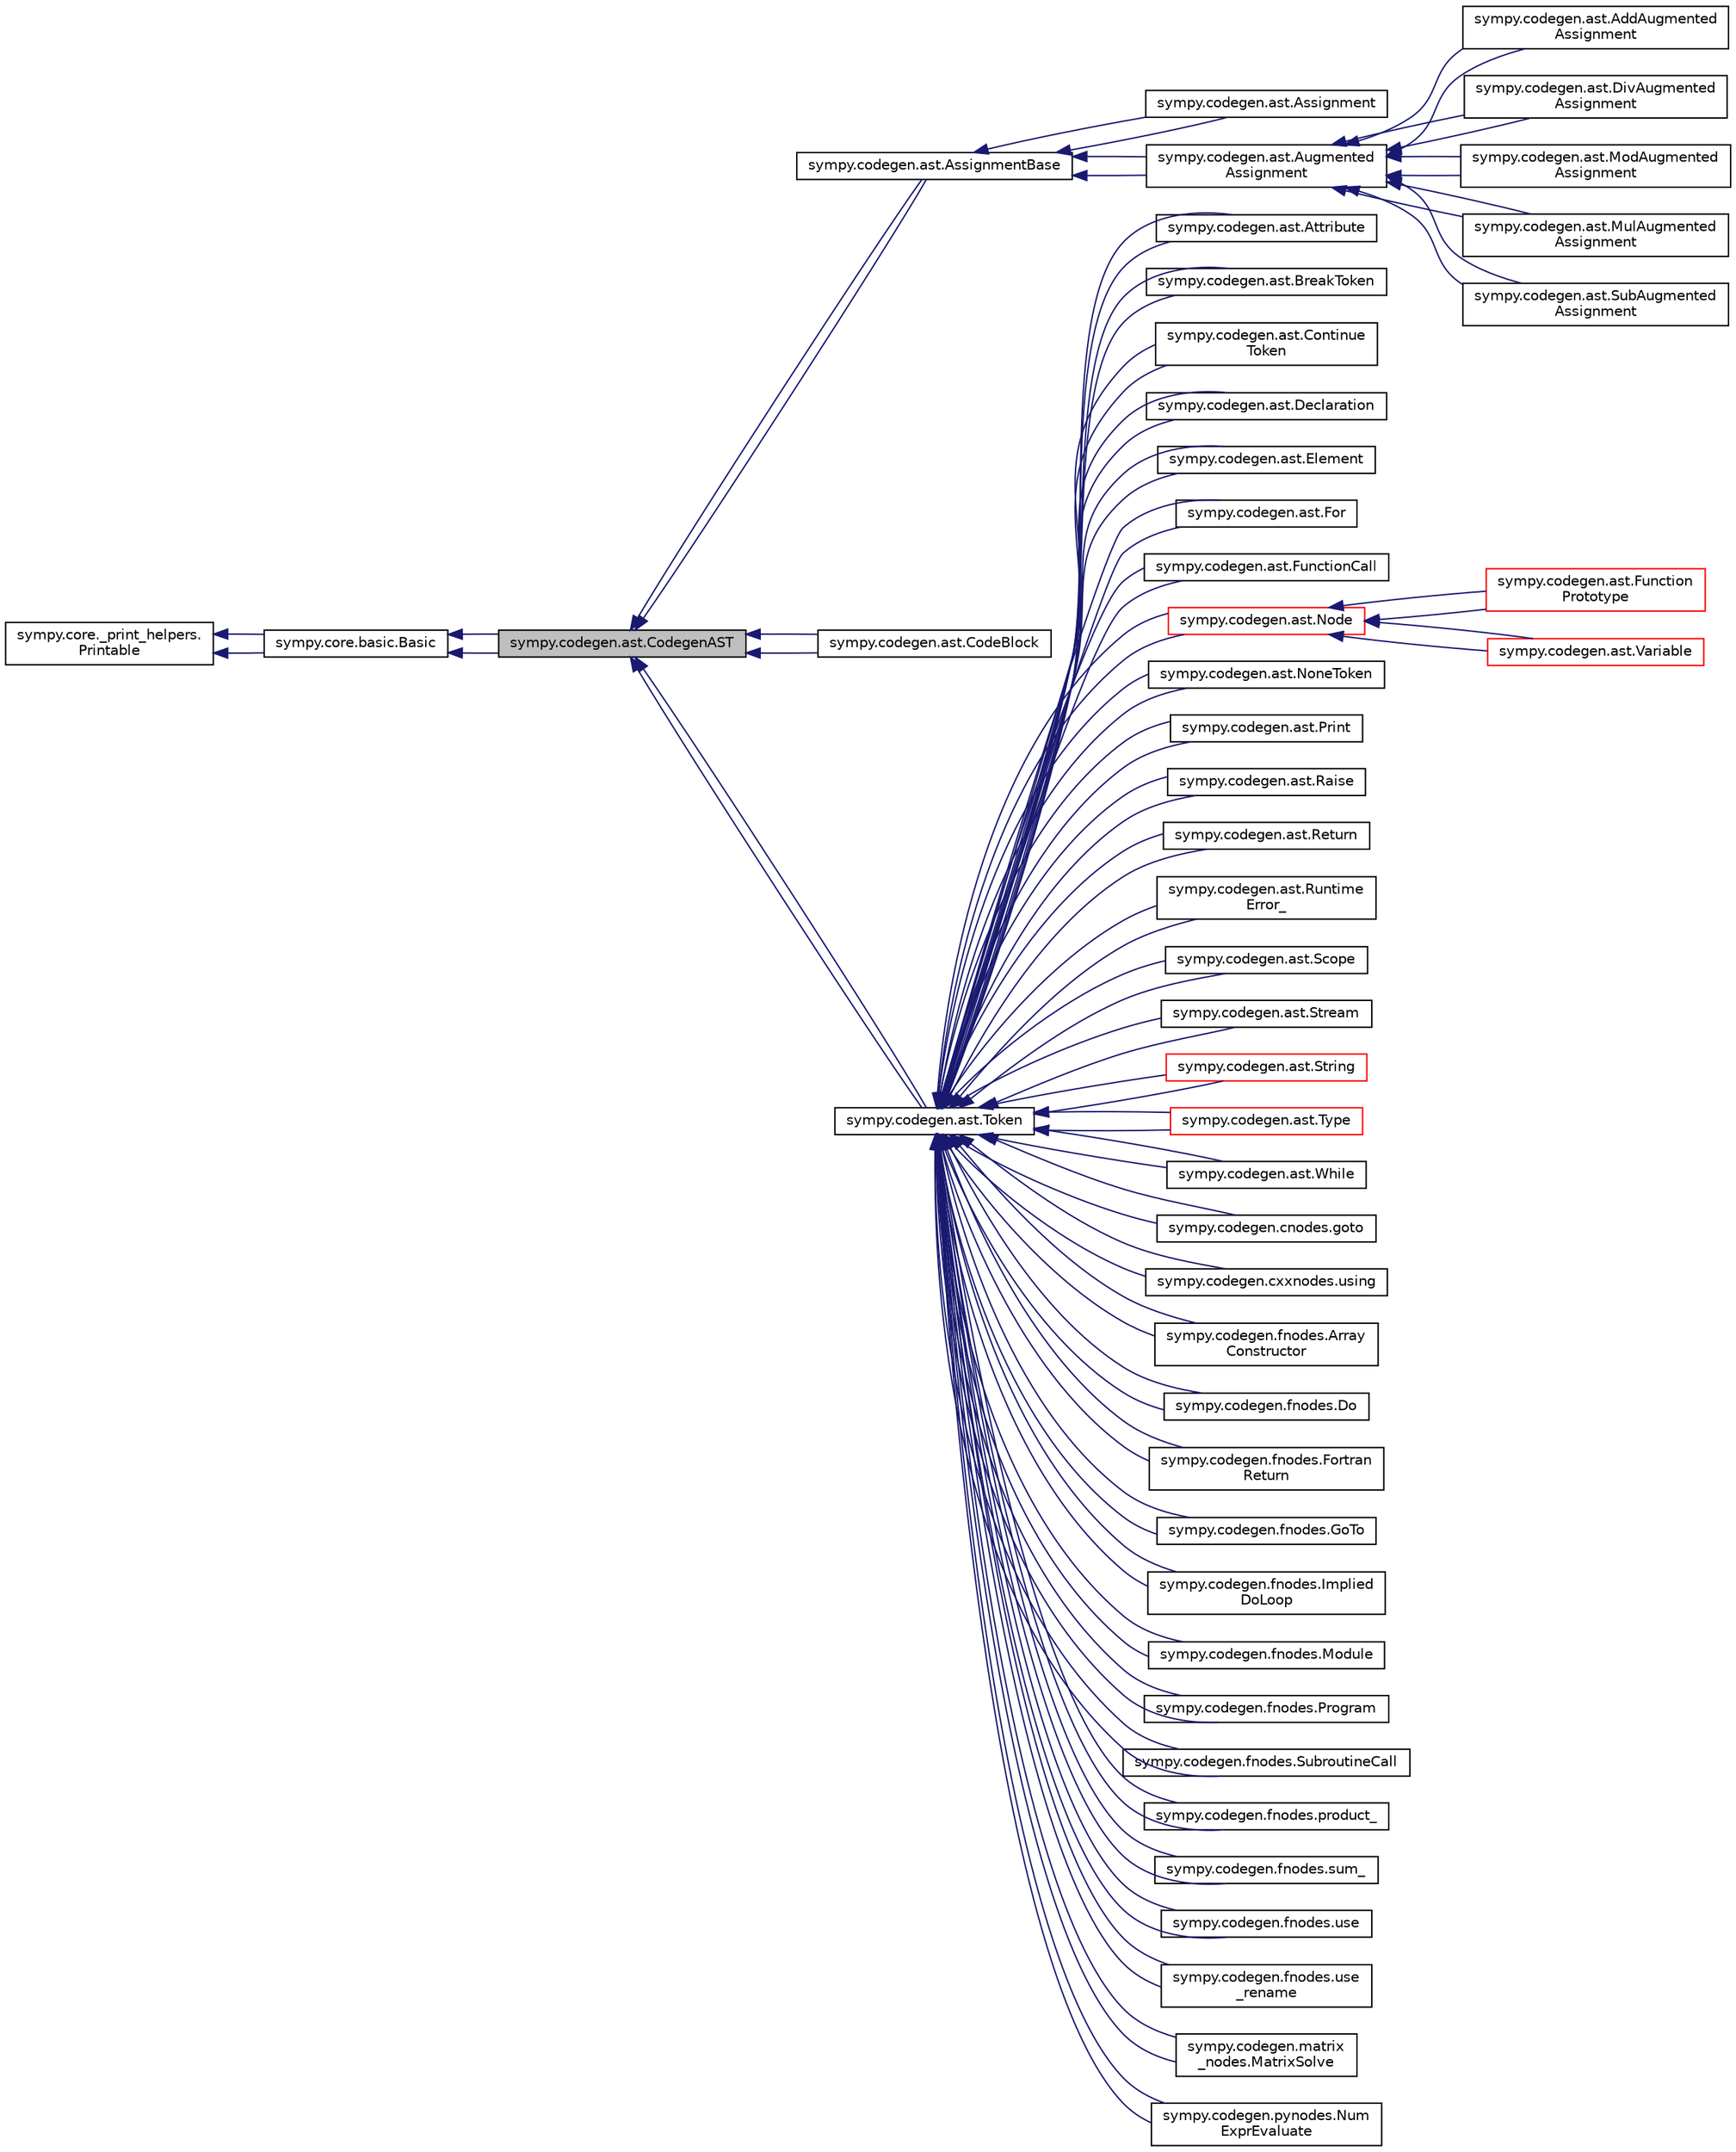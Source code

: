 digraph "sympy.codegen.ast.CodegenAST"
{
 // LATEX_PDF_SIZE
  edge [fontname="Helvetica",fontsize="10",labelfontname="Helvetica",labelfontsize="10"];
  node [fontname="Helvetica",fontsize="10",shape=record];
  rankdir="LR";
  Node1 [label="sympy.codegen.ast.CodegenAST",height=0.2,width=0.4,color="black", fillcolor="grey75", style="filled", fontcolor="black",tooltip=" "];
  Node2 -> Node1 [dir="back",color="midnightblue",fontsize="10",style="solid",fontname="Helvetica"];
  Node2 [label="sympy.core.basic.Basic",height=0.2,width=0.4,color="black", fillcolor="white", style="filled",URL="$classsympy_1_1core_1_1basic_1_1Basic.html",tooltip=" "];
  Node3 -> Node2 [dir="back",color="midnightblue",fontsize="10",style="solid",fontname="Helvetica"];
  Node3 [label="sympy.core._print_helpers.\lPrintable",height=0.2,width=0.4,color="black", fillcolor="white", style="filled",URL="$classsympy_1_1core_1_1__print__helpers_1_1Printable.html",tooltip=" "];
  Node3 -> Node2 [dir="back",color="midnightblue",fontsize="10",style="solid",fontname="Helvetica"];
  Node2 -> Node1 [dir="back",color="midnightblue",fontsize="10",style="solid",fontname="Helvetica"];
  Node1 -> Node4 [dir="back",color="midnightblue",fontsize="10",style="solid",fontname="Helvetica"];
  Node4 [label="sympy.codegen.ast.AssignmentBase",height=0.2,width=0.4,color="black", fillcolor="white", style="filled",URL="$classsympy_1_1codegen_1_1ast_1_1AssignmentBase.html",tooltip=" "];
  Node4 -> Node5 [dir="back",color="midnightblue",fontsize="10",style="solid",fontname="Helvetica"];
  Node5 [label="sympy.codegen.ast.Assignment",height=0.2,width=0.4,color="black", fillcolor="white", style="filled",URL="$classsympy_1_1codegen_1_1ast_1_1Assignment.html",tooltip=" "];
  Node4 -> Node5 [dir="back",color="midnightblue",fontsize="10",style="solid",fontname="Helvetica"];
  Node4 -> Node6 [dir="back",color="midnightblue",fontsize="10",style="solid",fontname="Helvetica"];
  Node6 [label="sympy.codegen.ast.Augmented\lAssignment",height=0.2,width=0.4,color="black", fillcolor="white", style="filled",URL="$classsympy_1_1codegen_1_1ast_1_1AugmentedAssignment.html",tooltip=" "];
  Node6 -> Node7 [dir="back",color="midnightblue",fontsize="10",style="solid",fontname="Helvetica"];
  Node7 [label="sympy.codegen.ast.AddAugmented\lAssignment",height=0.2,width=0.4,color="black", fillcolor="white", style="filled",URL="$classsympy_1_1codegen_1_1ast_1_1AddAugmentedAssignment.html",tooltip=" "];
  Node6 -> Node7 [dir="back",color="midnightblue",fontsize="10",style="solid",fontname="Helvetica"];
  Node6 -> Node8 [dir="back",color="midnightblue",fontsize="10",style="solid",fontname="Helvetica"];
  Node8 [label="sympy.codegen.ast.DivAugmented\lAssignment",height=0.2,width=0.4,color="black", fillcolor="white", style="filled",URL="$classsympy_1_1codegen_1_1ast_1_1DivAugmentedAssignment.html",tooltip=" "];
  Node6 -> Node8 [dir="back",color="midnightblue",fontsize="10",style="solid",fontname="Helvetica"];
  Node6 -> Node9 [dir="back",color="midnightblue",fontsize="10",style="solid",fontname="Helvetica"];
  Node9 [label="sympy.codegen.ast.ModAugmented\lAssignment",height=0.2,width=0.4,color="black", fillcolor="white", style="filled",URL="$classsympy_1_1codegen_1_1ast_1_1ModAugmentedAssignment.html",tooltip=" "];
  Node6 -> Node9 [dir="back",color="midnightblue",fontsize="10",style="solid",fontname="Helvetica"];
  Node6 -> Node10 [dir="back",color="midnightblue",fontsize="10",style="solid",fontname="Helvetica"];
  Node10 [label="sympy.codegen.ast.MulAugmented\lAssignment",height=0.2,width=0.4,color="black", fillcolor="white", style="filled",URL="$classsympy_1_1codegen_1_1ast_1_1MulAugmentedAssignment.html",tooltip=" "];
  Node6 -> Node10 [dir="back",color="midnightblue",fontsize="10",style="solid",fontname="Helvetica"];
  Node6 -> Node11 [dir="back",color="midnightblue",fontsize="10",style="solid",fontname="Helvetica"];
  Node11 [label="sympy.codegen.ast.SubAugmented\lAssignment",height=0.2,width=0.4,color="black", fillcolor="white", style="filled",URL="$classsympy_1_1codegen_1_1ast_1_1SubAugmentedAssignment.html",tooltip=" "];
  Node6 -> Node11 [dir="back",color="midnightblue",fontsize="10",style="solid",fontname="Helvetica"];
  Node4 -> Node6 [dir="back",color="midnightblue",fontsize="10",style="solid",fontname="Helvetica"];
  Node1 -> Node4 [dir="back",color="midnightblue",fontsize="10",style="solid",fontname="Helvetica"];
  Node1 -> Node12 [dir="back",color="midnightblue",fontsize="10",style="solid",fontname="Helvetica"];
  Node12 [label="sympy.codegen.ast.CodeBlock",height=0.2,width=0.4,color="black", fillcolor="white", style="filled",URL="$classsympy_1_1codegen_1_1ast_1_1CodeBlock.html",tooltip=" "];
  Node1 -> Node12 [dir="back",color="midnightblue",fontsize="10",style="solid",fontname="Helvetica"];
  Node1 -> Node13 [dir="back",color="midnightblue",fontsize="10",style="solid",fontname="Helvetica"];
  Node13 [label="sympy.codegen.ast.Token",height=0.2,width=0.4,color="black", fillcolor="white", style="filled",URL="$classsympy_1_1codegen_1_1ast_1_1Token.html",tooltip=" "];
  Node13 -> Node14 [dir="back",color="midnightblue",fontsize="10",style="solid",fontname="Helvetica"];
  Node14 [label="sympy.codegen.ast.Attribute",height=0.2,width=0.4,color="black", fillcolor="white", style="filled",URL="$classsympy_1_1codegen_1_1ast_1_1Attribute.html",tooltip=" "];
  Node13 -> Node14 [dir="back",color="midnightblue",fontsize="10",style="solid",fontname="Helvetica"];
  Node13 -> Node15 [dir="back",color="midnightblue",fontsize="10",style="solid",fontname="Helvetica"];
  Node15 [label="sympy.codegen.ast.BreakToken",height=0.2,width=0.4,color="black", fillcolor="white", style="filled",URL="$classsympy_1_1codegen_1_1ast_1_1BreakToken.html",tooltip=" "];
  Node13 -> Node15 [dir="back",color="midnightblue",fontsize="10",style="solid",fontname="Helvetica"];
  Node13 -> Node16 [dir="back",color="midnightblue",fontsize="10",style="solid",fontname="Helvetica"];
  Node16 [label="sympy.codegen.ast.Continue\lToken",height=0.2,width=0.4,color="black", fillcolor="white", style="filled",URL="$classsympy_1_1codegen_1_1ast_1_1ContinueToken.html",tooltip=" "];
  Node13 -> Node16 [dir="back",color="midnightblue",fontsize="10",style="solid",fontname="Helvetica"];
  Node13 -> Node17 [dir="back",color="midnightblue",fontsize="10",style="solid",fontname="Helvetica"];
  Node17 [label="sympy.codegen.ast.Declaration",height=0.2,width=0.4,color="black", fillcolor="white", style="filled",URL="$classsympy_1_1codegen_1_1ast_1_1Declaration.html",tooltip=" "];
  Node13 -> Node17 [dir="back",color="midnightblue",fontsize="10",style="solid",fontname="Helvetica"];
  Node13 -> Node18 [dir="back",color="midnightblue",fontsize="10",style="solid",fontname="Helvetica"];
  Node18 [label="sympy.codegen.ast.Element",height=0.2,width=0.4,color="black", fillcolor="white", style="filled",URL="$classsympy_1_1codegen_1_1ast_1_1Element.html",tooltip=" "];
  Node13 -> Node18 [dir="back",color="midnightblue",fontsize="10",style="solid",fontname="Helvetica"];
  Node13 -> Node19 [dir="back",color="midnightblue",fontsize="10",style="solid",fontname="Helvetica"];
  Node19 [label="sympy.codegen.ast.For",height=0.2,width=0.4,color="black", fillcolor="white", style="filled",URL="$classsympy_1_1codegen_1_1ast_1_1For.html",tooltip=" "];
  Node13 -> Node19 [dir="back",color="midnightblue",fontsize="10",style="solid",fontname="Helvetica"];
  Node13 -> Node20 [dir="back",color="midnightblue",fontsize="10",style="solid",fontname="Helvetica"];
  Node20 [label="sympy.codegen.ast.FunctionCall",height=0.2,width=0.4,color="black", fillcolor="white", style="filled",URL="$classsympy_1_1codegen_1_1ast_1_1FunctionCall.html",tooltip=" "];
  Node13 -> Node20 [dir="back",color="midnightblue",fontsize="10",style="solid",fontname="Helvetica"];
  Node13 -> Node21 [dir="back",color="midnightblue",fontsize="10",style="solid",fontname="Helvetica"];
  Node21 [label="sympy.codegen.ast.Node",height=0.2,width=0.4,color="red", fillcolor="white", style="filled",URL="$classsympy_1_1codegen_1_1ast_1_1Node.html",tooltip=" "];
  Node21 -> Node22 [dir="back",color="midnightblue",fontsize="10",style="solid",fontname="Helvetica"];
  Node22 [label="sympy.codegen.ast.Function\lPrototype",height=0.2,width=0.4,color="red", fillcolor="white", style="filled",URL="$classsympy_1_1codegen_1_1ast_1_1FunctionPrototype.html",tooltip=" "];
  Node21 -> Node22 [dir="back",color="midnightblue",fontsize="10",style="solid",fontname="Helvetica"];
  Node21 -> Node24 [dir="back",color="midnightblue",fontsize="10",style="solid",fontname="Helvetica"];
  Node24 [label="sympy.codegen.ast.Variable",height=0.2,width=0.4,color="red", fillcolor="white", style="filled",URL="$classsympy_1_1codegen_1_1ast_1_1Variable.html",tooltip=" "];
  Node21 -> Node24 [dir="back",color="midnightblue",fontsize="10",style="solid",fontname="Helvetica"];
  Node13 -> Node21 [dir="back",color="midnightblue",fontsize="10",style="solid",fontname="Helvetica"];
  Node13 -> Node30 [dir="back",color="midnightblue",fontsize="10",style="solid",fontname="Helvetica"];
  Node30 [label="sympy.codegen.ast.NoneToken",height=0.2,width=0.4,color="black", fillcolor="white", style="filled",URL="$classsympy_1_1codegen_1_1ast_1_1NoneToken.html",tooltip=" "];
  Node13 -> Node30 [dir="back",color="midnightblue",fontsize="10",style="solid",fontname="Helvetica"];
  Node13 -> Node31 [dir="back",color="midnightblue",fontsize="10",style="solid",fontname="Helvetica"];
  Node31 [label="sympy.codegen.ast.Print",height=0.2,width=0.4,color="black", fillcolor="white", style="filled",URL="$classsympy_1_1codegen_1_1ast_1_1Print.html",tooltip=" "];
  Node13 -> Node31 [dir="back",color="midnightblue",fontsize="10",style="solid",fontname="Helvetica"];
  Node13 -> Node32 [dir="back",color="midnightblue",fontsize="10",style="solid",fontname="Helvetica"];
  Node32 [label="sympy.codegen.ast.Raise",height=0.2,width=0.4,color="black", fillcolor="white", style="filled",URL="$classsympy_1_1codegen_1_1ast_1_1Raise.html",tooltip=" "];
  Node13 -> Node32 [dir="back",color="midnightblue",fontsize="10",style="solid",fontname="Helvetica"];
  Node13 -> Node33 [dir="back",color="midnightblue",fontsize="10",style="solid",fontname="Helvetica"];
  Node33 [label="sympy.codegen.ast.Return",height=0.2,width=0.4,color="black", fillcolor="white", style="filled",URL="$classsympy_1_1codegen_1_1ast_1_1Return.html",tooltip=" "];
  Node13 -> Node33 [dir="back",color="midnightblue",fontsize="10",style="solid",fontname="Helvetica"];
  Node13 -> Node34 [dir="back",color="midnightblue",fontsize="10",style="solid",fontname="Helvetica"];
  Node34 [label="sympy.codegen.ast.Runtime\lError_",height=0.2,width=0.4,color="black", fillcolor="white", style="filled",URL="$classsympy_1_1codegen_1_1ast_1_1RuntimeError__.html",tooltip=" "];
  Node13 -> Node34 [dir="back",color="midnightblue",fontsize="10",style="solid",fontname="Helvetica"];
  Node13 -> Node35 [dir="back",color="midnightblue",fontsize="10",style="solid",fontname="Helvetica"];
  Node35 [label="sympy.codegen.ast.Scope",height=0.2,width=0.4,color="black", fillcolor="white", style="filled",URL="$classsympy_1_1codegen_1_1ast_1_1Scope.html",tooltip=" "];
  Node13 -> Node35 [dir="back",color="midnightblue",fontsize="10",style="solid",fontname="Helvetica"];
  Node13 -> Node36 [dir="back",color="midnightblue",fontsize="10",style="solid",fontname="Helvetica"];
  Node36 [label="sympy.codegen.ast.Stream",height=0.2,width=0.4,color="black", fillcolor="white", style="filled",URL="$classsympy_1_1codegen_1_1ast_1_1Stream.html",tooltip=" "];
  Node13 -> Node36 [dir="back",color="midnightblue",fontsize="10",style="solid",fontname="Helvetica"];
  Node13 -> Node37 [dir="back",color="midnightblue",fontsize="10",style="solid",fontname="Helvetica"];
  Node37 [label="sympy.codegen.ast.String",height=0.2,width=0.4,color="red", fillcolor="white", style="filled",URL="$classsympy_1_1codegen_1_1ast_1_1String.html",tooltip=" "];
  Node13 -> Node37 [dir="back",color="midnightblue",fontsize="10",style="solid",fontname="Helvetica"];
  Node13 -> Node40 [dir="back",color="midnightblue",fontsize="10",style="solid",fontname="Helvetica"];
  Node40 [label="sympy.codegen.ast.Type",height=0.2,width=0.4,color="red", fillcolor="white", style="filled",URL="$classsympy_1_1codegen_1_1ast_1_1Type.html",tooltip=" "];
  Node13 -> Node40 [dir="back",color="midnightblue",fontsize="10",style="solid",fontname="Helvetica"];
  Node13 -> Node49 [dir="back",color="midnightblue",fontsize="10",style="solid",fontname="Helvetica"];
  Node49 [label="sympy.codegen.ast.While",height=0.2,width=0.4,color="black", fillcolor="white", style="filled",URL="$classsympy_1_1codegen_1_1ast_1_1While.html",tooltip=" "];
  Node13 -> Node49 [dir="back",color="midnightblue",fontsize="10",style="solid",fontname="Helvetica"];
  Node13 -> Node50 [dir="back",color="midnightblue",fontsize="10",style="solid",fontname="Helvetica"];
  Node50 [label="sympy.codegen.cnodes.goto",height=0.2,width=0.4,color="black", fillcolor="white", style="filled",URL="$classsympy_1_1codegen_1_1cnodes_1_1goto.html",tooltip=" "];
  Node13 -> Node50 [dir="back",color="midnightblue",fontsize="10",style="solid",fontname="Helvetica"];
  Node13 -> Node51 [dir="back",color="midnightblue",fontsize="10",style="solid",fontname="Helvetica"];
  Node51 [label="sympy.codegen.cxxnodes.using",height=0.2,width=0.4,color="black", fillcolor="white", style="filled",URL="$classsympy_1_1codegen_1_1cxxnodes_1_1using.html",tooltip=" "];
  Node13 -> Node51 [dir="back",color="midnightblue",fontsize="10",style="solid",fontname="Helvetica"];
  Node13 -> Node52 [dir="back",color="midnightblue",fontsize="10",style="solid",fontname="Helvetica"];
  Node52 [label="sympy.codegen.fnodes.Array\lConstructor",height=0.2,width=0.4,color="black", fillcolor="white", style="filled",URL="$classsympy_1_1codegen_1_1fnodes_1_1ArrayConstructor.html",tooltip=" "];
  Node13 -> Node52 [dir="back",color="midnightblue",fontsize="10",style="solid",fontname="Helvetica"];
  Node13 -> Node53 [dir="back",color="midnightblue",fontsize="10",style="solid",fontname="Helvetica"];
  Node53 [label="sympy.codegen.fnodes.Do",height=0.2,width=0.4,color="black", fillcolor="white", style="filled",URL="$classsympy_1_1codegen_1_1fnodes_1_1Do.html",tooltip=" "];
  Node13 -> Node53 [dir="back",color="midnightblue",fontsize="10",style="solid",fontname="Helvetica"];
  Node13 -> Node54 [dir="back",color="midnightblue",fontsize="10",style="solid",fontname="Helvetica"];
  Node54 [label="sympy.codegen.fnodes.Fortran\lReturn",height=0.2,width=0.4,color="black", fillcolor="white", style="filled",URL="$classsympy_1_1codegen_1_1fnodes_1_1FortranReturn.html",tooltip=" "];
  Node13 -> Node54 [dir="back",color="midnightblue",fontsize="10",style="solid",fontname="Helvetica"];
  Node13 -> Node55 [dir="back",color="midnightblue",fontsize="10",style="solid",fontname="Helvetica"];
  Node55 [label="sympy.codegen.fnodes.GoTo",height=0.2,width=0.4,color="black", fillcolor="white", style="filled",URL="$classsympy_1_1codegen_1_1fnodes_1_1GoTo.html",tooltip=" "];
  Node13 -> Node55 [dir="back",color="midnightblue",fontsize="10",style="solid",fontname="Helvetica"];
  Node13 -> Node56 [dir="back",color="midnightblue",fontsize="10",style="solid",fontname="Helvetica"];
  Node56 [label="sympy.codegen.fnodes.Implied\lDoLoop",height=0.2,width=0.4,color="black", fillcolor="white", style="filled",URL="$classsympy_1_1codegen_1_1fnodes_1_1ImpliedDoLoop.html",tooltip=" "];
  Node13 -> Node56 [dir="back",color="midnightblue",fontsize="10",style="solid",fontname="Helvetica"];
  Node13 -> Node57 [dir="back",color="midnightblue",fontsize="10",style="solid",fontname="Helvetica"];
  Node57 [label="sympy.codegen.fnodes.Module",height=0.2,width=0.4,color="black", fillcolor="white", style="filled",URL="$classsympy_1_1codegen_1_1fnodes_1_1Module.html",tooltip=" "];
  Node13 -> Node57 [dir="back",color="midnightblue",fontsize="10",style="solid",fontname="Helvetica"];
  Node13 -> Node58 [dir="back",color="midnightblue",fontsize="10",style="solid",fontname="Helvetica"];
  Node58 [label="sympy.codegen.fnodes.Program",height=0.2,width=0.4,color="black", fillcolor="white", style="filled",URL="$classsympy_1_1codegen_1_1fnodes_1_1Program.html",tooltip=" "];
  Node13 -> Node58 [dir="back",color="midnightblue",fontsize="10",style="solid",fontname="Helvetica"];
  Node13 -> Node59 [dir="back",color="midnightblue",fontsize="10",style="solid",fontname="Helvetica"];
  Node59 [label="sympy.codegen.fnodes.SubroutineCall",height=0.2,width=0.4,color="black", fillcolor="white", style="filled",URL="$classsympy_1_1codegen_1_1fnodes_1_1SubroutineCall.html",tooltip=" "];
  Node13 -> Node59 [dir="back",color="midnightblue",fontsize="10",style="solid",fontname="Helvetica"];
  Node13 -> Node60 [dir="back",color="midnightblue",fontsize="10",style="solid",fontname="Helvetica"];
  Node60 [label="sympy.codegen.fnodes.product_",height=0.2,width=0.4,color="black", fillcolor="white", style="filled",URL="$classsympy_1_1codegen_1_1fnodes_1_1product__.html",tooltip=" "];
  Node13 -> Node60 [dir="back",color="midnightblue",fontsize="10",style="solid",fontname="Helvetica"];
  Node13 -> Node61 [dir="back",color="midnightblue",fontsize="10",style="solid",fontname="Helvetica"];
  Node61 [label="sympy.codegen.fnodes.sum_",height=0.2,width=0.4,color="black", fillcolor="white", style="filled",URL="$classsympy_1_1codegen_1_1fnodes_1_1sum__.html",tooltip=" "];
  Node13 -> Node61 [dir="back",color="midnightblue",fontsize="10",style="solid",fontname="Helvetica"];
  Node13 -> Node62 [dir="back",color="midnightblue",fontsize="10",style="solid",fontname="Helvetica"];
  Node62 [label="sympy.codegen.fnodes.use",height=0.2,width=0.4,color="black", fillcolor="white", style="filled",URL="$classsympy_1_1codegen_1_1fnodes_1_1use.html",tooltip=" "];
  Node13 -> Node62 [dir="back",color="midnightblue",fontsize="10",style="solid",fontname="Helvetica"];
  Node13 -> Node63 [dir="back",color="midnightblue",fontsize="10",style="solid",fontname="Helvetica"];
  Node63 [label="sympy.codegen.fnodes.use\l_rename",height=0.2,width=0.4,color="black", fillcolor="white", style="filled",URL="$classsympy_1_1codegen_1_1fnodes_1_1use__rename.html",tooltip=" "];
  Node13 -> Node63 [dir="back",color="midnightblue",fontsize="10",style="solid",fontname="Helvetica"];
  Node13 -> Node64 [dir="back",color="midnightblue",fontsize="10",style="solid",fontname="Helvetica"];
  Node64 [label="sympy.codegen.matrix\l_nodes.MatrixSolve",height=0.2,width=0.4,color="black", fillcolor="white", style="filled",URL="$classsympy_1_1codegen_1_1matrix__nodes_1_1MatrixSolve.html",tooltip=" "];
  Node13 -> Node64 [dir="back",color="midnightblue",fontsize="10",style="solid",fontname="Helvetica"];
  Node13 -> Node65 [dir="back",color="midnightblue",fontsize="10",style="solid",fontname="Helvetica"];
  Node65 [label="sympy.codegen.pynodes.Num\lExprEvaluate",height=0.2,width=0.4,color="black", fillcolor="white", style="filled",URL="$classsympy_1_1codegen_1_1pynodes_1_1NumExprEvaluate.html",tooltip=" "];
  Node13 -> Node65 [dir="back",color="midnightblue",fontsize="10",style="solid",fontname="Helvetica"];
  Node1 -> Node13 [dir="back",color="midnightblue",fontsize="10",style="solid",fontname="Helvetica"];
}
